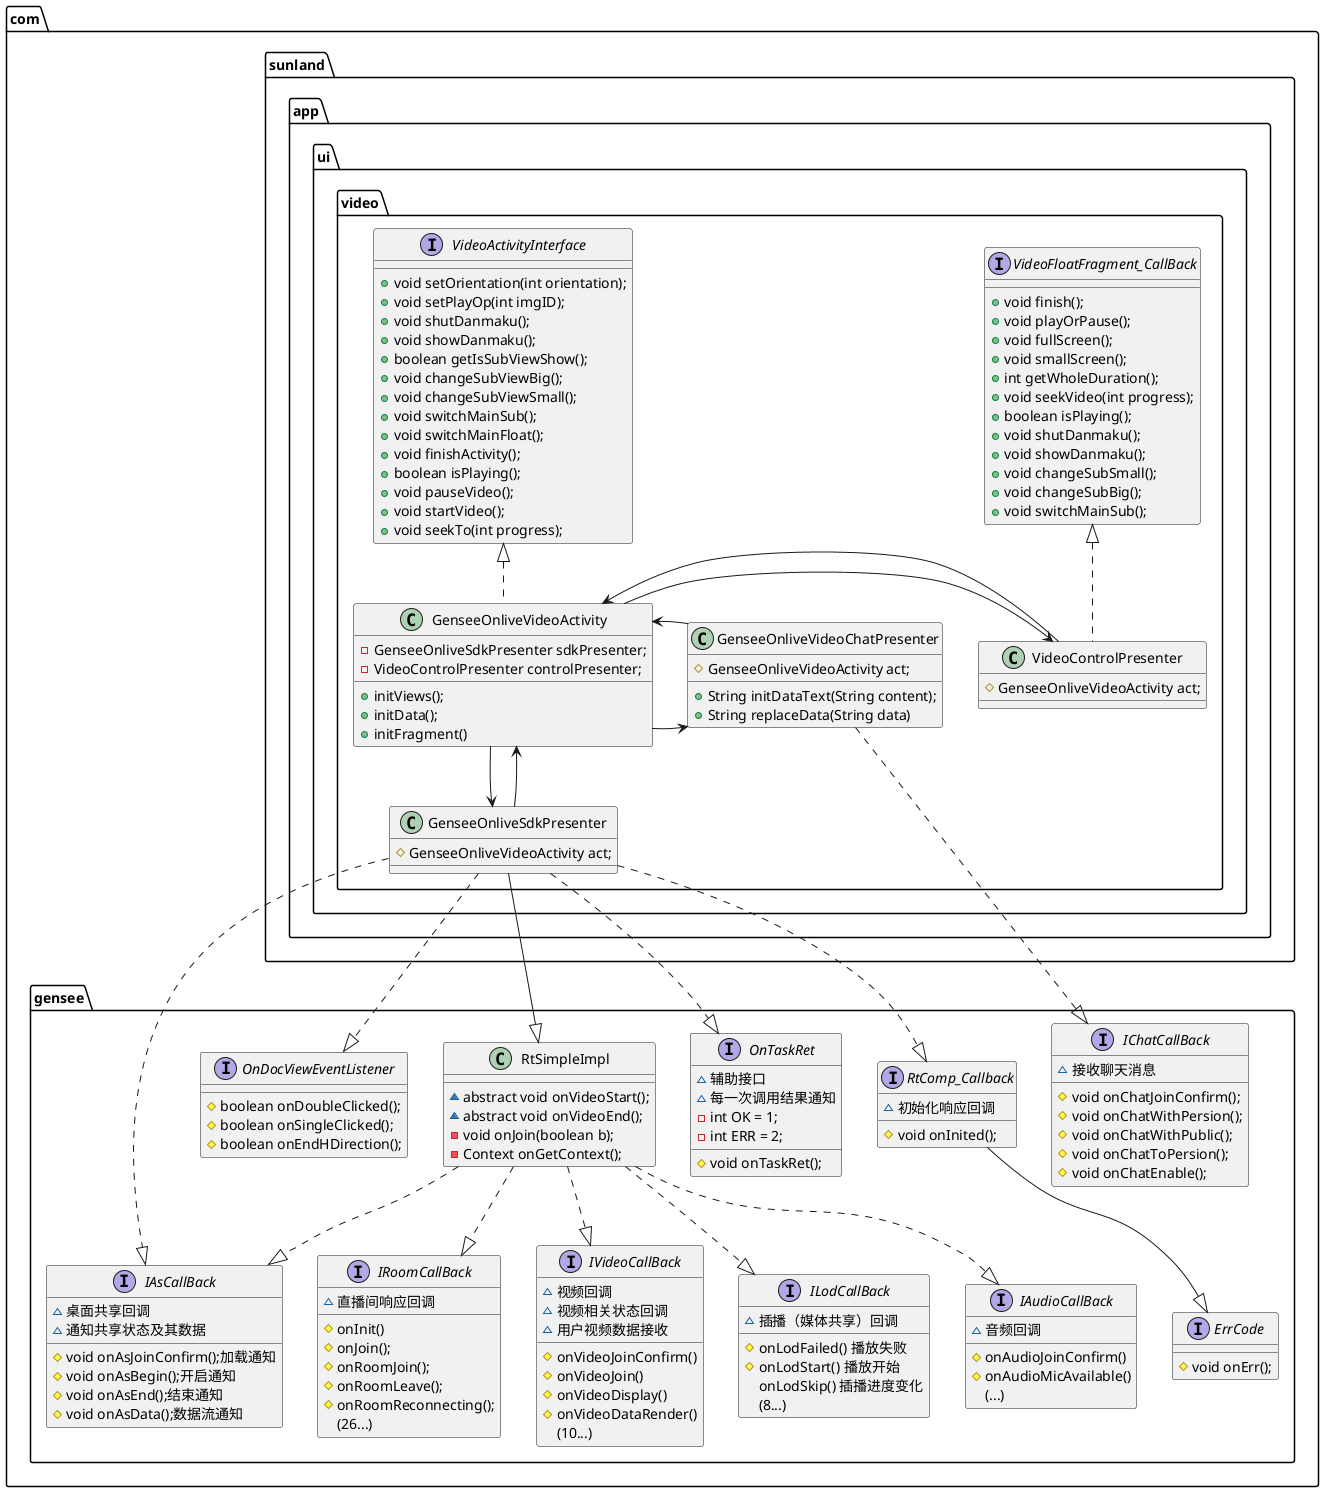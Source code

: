 @startuml

package com.gensee{
class RtSimpleImpl{
~abstract void onVideoStart();
~abstract void onVideoEnd();
-void onJoin(boolean b);
-Context onGetContext();
}
interface IRoomCallBack{
 ~直播间响应回调
 #onInit()
 #onJoin();
 #onRoomJoin();
 #onRoomLeave();
 #onRoomReconnecting();
 (26...)
}
interface IVideoCallBack{
~视频回调
~视频相关状态回调
~用户视频数据接收
#onVideoJoinConfirm()
#onVideoJoin()
#onVideoDisplay()
#onVideoDataRender()
(10...)
}
interface ILodCallBack{
~插播（媒体共享）回调
#onLodFailed() 播放失败
#onLodStart() 播放开始
onLodSkip() 插播进度变化
(8...)
}
interface IAudioCallBack{
~音频回调
#onAudioJoinConfirm()
#onAudioMicAvailable()
(...)
}

interface OnDocViewEventListener {
    #boolean onDoubleClicked();
    #boolean onSingleClicked();
    #boolean onEndHDirection();
}
interface ErrCode{
    #void onErr();
}
interface RtComp_Callback{
    ~初始化响应回调
    #void onInited();
}
interface OnTaskRet {
    ~辅助接口
    ~每一次调用结果通知
    -int OK = 1;
    -int ERR = 2;
    #void onTaskRet();
}

interface IAsCallBack {
    ~桌面共享回调
    ~通知共享状态及其数据
    #void onAsJoinConfirm();加载通知
    #void onAsBegin();开启通知
    #void onAsEnd();结束通知
    #void onAsData();数据流通知
}

interface IChatCallBack {
    ~接收聊天消息
    #void onChatJoinConfirm();
    #void onChatWithPersion();
    #void onChatWithPublic();
    #void onChatToPersion();
    #void onChatEnable();
}

}

package com.sunland.app.ui.video{
interface VideoActivityInterface {
    +void setOrientation(int orientation);
    +void setPlayOp(int imgID);
    +void shutDanmaku();
    +void showDanmaku();
    +boolean getIsSubViewShow();
    +void changeSubViewBig();
    +void changeSubViewSmall();
    +void switchMainSub();
    +void switchMainFloat();
    +void finishActivity();
    +boolean isPlaying();
    +void pauseVideo();
    +void startVideo();
    +void seekTo(int progress);
}
class GenseeOnliveVideoActivity{
    -GenseeOnliveSdkPresenter sdkPresenter;
    -VideoControlPresenter controlPresenter;
    +initViews();
    +initData();
    +initFragment()
}

class GenseeOnliveSdkPresenter{
#GenseeOnliveVideoActivity act;
}

class GenseeOnliveVideoChatPresenter{
#GenseeOnliveVideoActivity act;
+String initDataText(String content);
+String replaceData(String data)
}

class VideoControlPresenter{
#GenseeOnliveVideoActivity act;
}

interface VideoFloatFragment_CallBack {
        +void finish();
        +void playOrPause();
        +void fullScreen();
        +void smallScreen();
        +int getWholeDuration();
        +void seekVideo(int progress);
        +boolean isPlaying();
        +void shutDanmaku();
        +void showDanmaku();
        +void changeSubSmall();
        +void changeSubBig();
        +void switchMainSub();
    }

}
GenseeOnliveVideoActivity .up.|> VideoActivityInterface
GenseeOnliveVideoActivity -down->GenseeOnliveSdkPresenter
GenseeOnliveVideoActivity -right->VideoControlPresenter
GenseeOnliveVideoActivity-left->GenseeOnliveVideoChatPresenter

GenseeOnliveSdkPresenter-->GenseeOnliveVideoActivity
GenseeOnliveVideoChatPresenter-->GenseeOnliveVideoActivity
VideoControlPresenter-->GenseeOnliveVideoActivity

VideoControlPresenter .up.|> VideoFloatFragment_CallBack

RtSimpleImpl ..|> IRoomCallBack
RtSimpleImpl ..|> IVideoCallBack
RtSimpleImpl ..|> ILodCallBack
RtSimpleImpl ..|> IAsCallBack
RtSimpleImpl ..|> IAudioCallBack

RtComp_Callback --|> ErrCode
GenseeOnliveSdkPresenter --|> RtSimpleImpl
GenseeOnliveSdkPresenter ..|> IAsCallBack
GenseeOnliveSdkPresenter ..|> OnDocViewEventListener
GenseeOnliveSdkPresenter ..|> RtComp_Callback
GenseeOnliveSdkPresenter ..|> OnTaskRet

GenseeOnliveVideoChatPresenter..|>IChatCallBack



@enduml